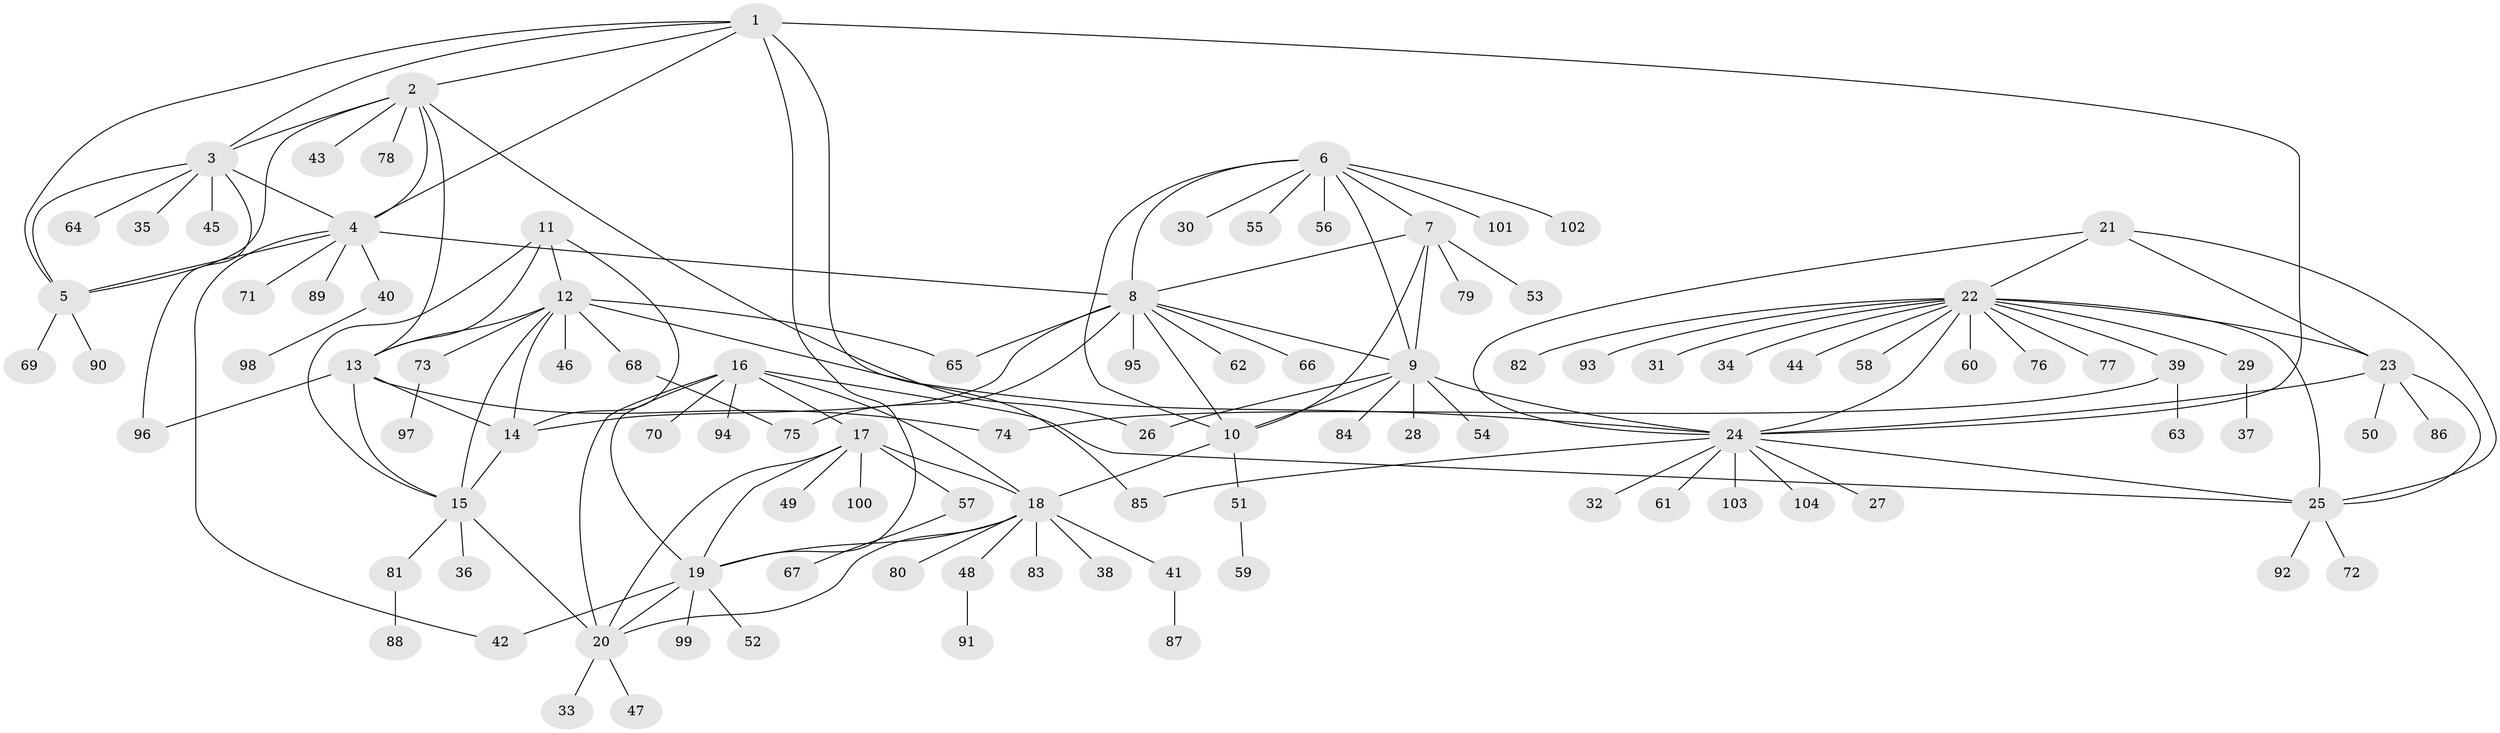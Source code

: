 // coarse degree distribution, {8: 0.06349206349206349, 5: 0.06349206349206349, 4: 0.047619047619047616, 10: 0.015873015873015872, 6: 0.12698412698412698, 9: 0.015873015873015872, 7: 0.015873015873015872, 12: 0.015873015873015872, 1: 0.47619047619047616, 2: 0.15873015873015872}
// Generated by graph-tools (version 1.1) at 2025/52/03/04/25 22:52:11]
// undirected, 104 vertices, 146 edges
graph export_dot {
  node [color=gray90,style=filled];
  1;
  2;
  3;
  4;
  5;
  6;
  7;
  8;
  9;
  10;
  11;
  12;
  13;
  14;
  15;
  16;
  17;
  18;
  19;
  20;
  21;
  22;
  23;
  24;
  25;
  26;
  27;
  28;
  29;
  30;
  31;
  32;
  33;
  34;
  35;
  36;
  37;
  38;
  39;
  40;
  41;
  42;
  43;
  44;
  45;
  46;
  47;
  48;
  49;
  50;
  51;
  52;
  53;
  54;
  55;
  56;
  57;
  58;
  59;
  60;
  61;
  62;
  63;
  64;
  65;
  66;
  67;
  68;
  69;
  70;
  71;
  72;
  73;
  74;
  75;
  76;
  77;
  78;
  79;
  80;
  81;
  82;
  83;
  84;
  85;
  86;
  87;
  88;
  89;
  90;
  91;
  92;
  93;
  94;
  95;
  96;
  97;
  98;
  99;
  100;
  101;
  102;
  103;
  104;
  1 -- 2;
  1 -- 3;
  1 -- 4;
  1 -- 5;
  1 -- 19;
  1 -- 24;
  1 -- 85;
  2 -- 3;
  2 -- 4;
  2 -- 5;
  2 -- 13;
  2 -- 26;
  2 -- 43;
  2 -- 78;
  3 -- 4;
  3 -- 5;
  3 -- 35;
  3 -- 45;
  3 -- 64;
  3 -- 96;
  4 -- 5;
  4 -- 8;
  4 -- 40;
  4 -- 42;
  4 -- 71;
  4 -- 89;
  5 -- 69;
  5 -- 90;
  6 -- 7;
  6 -- 8;
  6 -- 9;
  6 -- 10;
  6 -- 30;
  6 -- 55;
  6 -- 56;
  6 -- 101;
  6 -- 102;
  7 -- 8;
  7 -- 9;
  7 -- 10;
  7 -- 53;
  7 -- 79;
  8 -- 9;
  8 -- 10;
  8 -- 14;
  8 -- 62;
  8 -- 65;
  8 -- 66;
  8 -- 75;
  8 -- 95;
  9 -- 10;
  9 -- 24;
  9 -- 26;
  9 -- 28;
  9 -- 54;
  9 -- 84;
  10 -- 18;
  10 -- 51;
  11 -- 12;
  11 -- 13;
  11 -- 14;
  11 -- 15;
  12 -- 13;
  12 -- 14;
  12 -- 15;
  12 -- 24;
  12 -- 46;
  12 -- 65;
  12 -- 68;
  12 -- 73;
  13 -- 14;
  13 -- 15;
  13 -- 74;
  13 -- 96;
  14 -- 15;
  15 -- 20;
  15 -- 36;
  15 -- 81;
  16 -- 17;
  16 -- 18;
  16 -- 19;
  16 -- 20;
  16 -- 25;
  16 -- 70;
  16 -- 94;
  17 -- 18;
  17 -- 19;
  17 -- 20;
  17 -- 49;
  17 -- 57;
  17 -- 100;
  18 -- 19;
  18 -- 20;
  18 -- 38;
  18 -- 41;
  18 -- 48;
  18 -- 80;
  18 -- 83;
  19 -- 20;
  19 -- 42;
  19 -- 52;
  19 -- 99;
  20 -- 33;
  20 -- 47;
  21 -- 22;
  21 -- 23;
  21 -- 24;
  21 -- 25;
  22 -- 23;
  22 -- 24;
  22 -- 25;
  22 -- 29;
  22 -- 31;
  22 -- 34;
  22 -- 39;
  22 -- 44;
  22 -- 58;
  22 -- 60;
  22 -- 76;
  22 -- 77;
  22 -- 82;
  22 -- 93;
  23 -- 24;
  23 -- 25;
  23 -- 50;
  23 -- 86;
  24 -- 25;
  24 -- 27;
  24 -- 32;
  24 -- 61;
  24 -- 85;
  24 -- 103;
  24 -- 104;
  25 -- 72;
  25 -- 92;
  29 -- 37;
  39 -- 63;
  39 -- 74;
  40 -- 98;
  41 -- 87;
  48 -- 91;
  51 -- 59;
  57 -- 67;
  68 -- 75;
  73 -- 97;
  81 -- 88;
}
